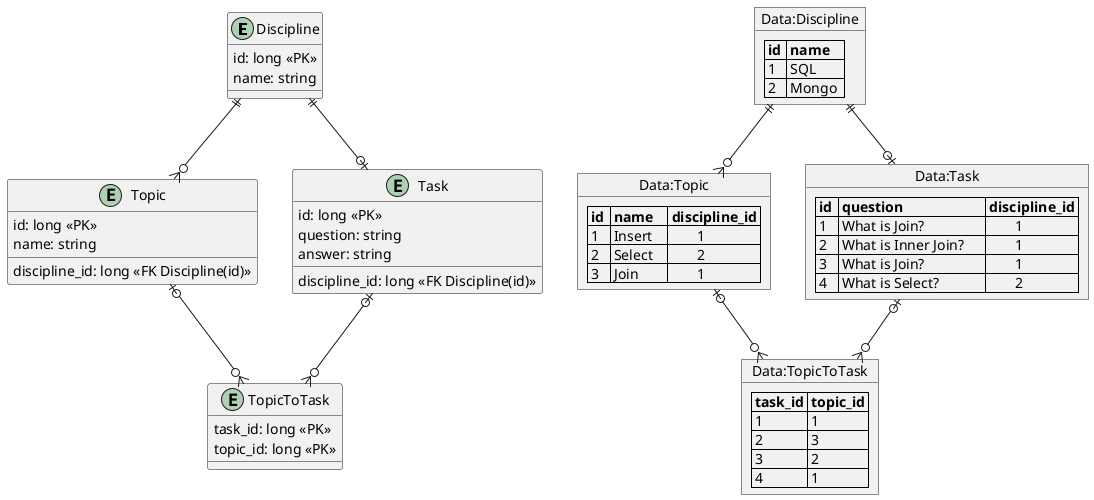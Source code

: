 @startuml
entity Discipline {
id: long <<PK>>
name: string
}

entity Topic {
id: long <<PK>>
name: string
discipline_id: long <<FK Discipline(id)>>
}

entity Task {
id: long <<PK>>
question: string
answer: string
discipline_id: long <<FK Discipline(id)>>
}

entity TopicToTask {
task_id: long <<PK>>
topic_id: long <<PK>>
}

object "Data:Discipline" as dDiscipline {
   |= id |= name |
   | 1   | SQL   |
   | 2   | Mongo  |
}

object "Data:Topic" as dTopic {
   |= id |= name    |= discipline_id |
   | 1   | Insert   |        1       |
   | 2   | Select   |        2       |
   | 3   | Join     |        1       |
}

object "Data:Task" as dTask {
   |= id |= question                |= discipline_id |
   | 1   | What is Join?            |        1       |
   | 2   | What is Inner Join?      |        1       |
   | 3   | What is Join?            |        1       |
   | 4   | What is Select?          |        2       |
}

object "Data:TopicToTask" as dTopicToTask {
   |= task_id |= topic_id |
   | 1        | 1         |
   | 2        | 3         |
   | 3        | 2         |
   | 4        | 1         |
}

Discipline ||--o{ Topic
Discipline ||--o| Task
Topic |o--o{ TopicToTask
Task |o--o{ TopicToTask

dDiscipline ||--o{ dTopic
dDiscipline ||--o| dTask
dTopic |o--o{ dTopicToTask
dTask |o--o{ dTopicToTask
@enduml